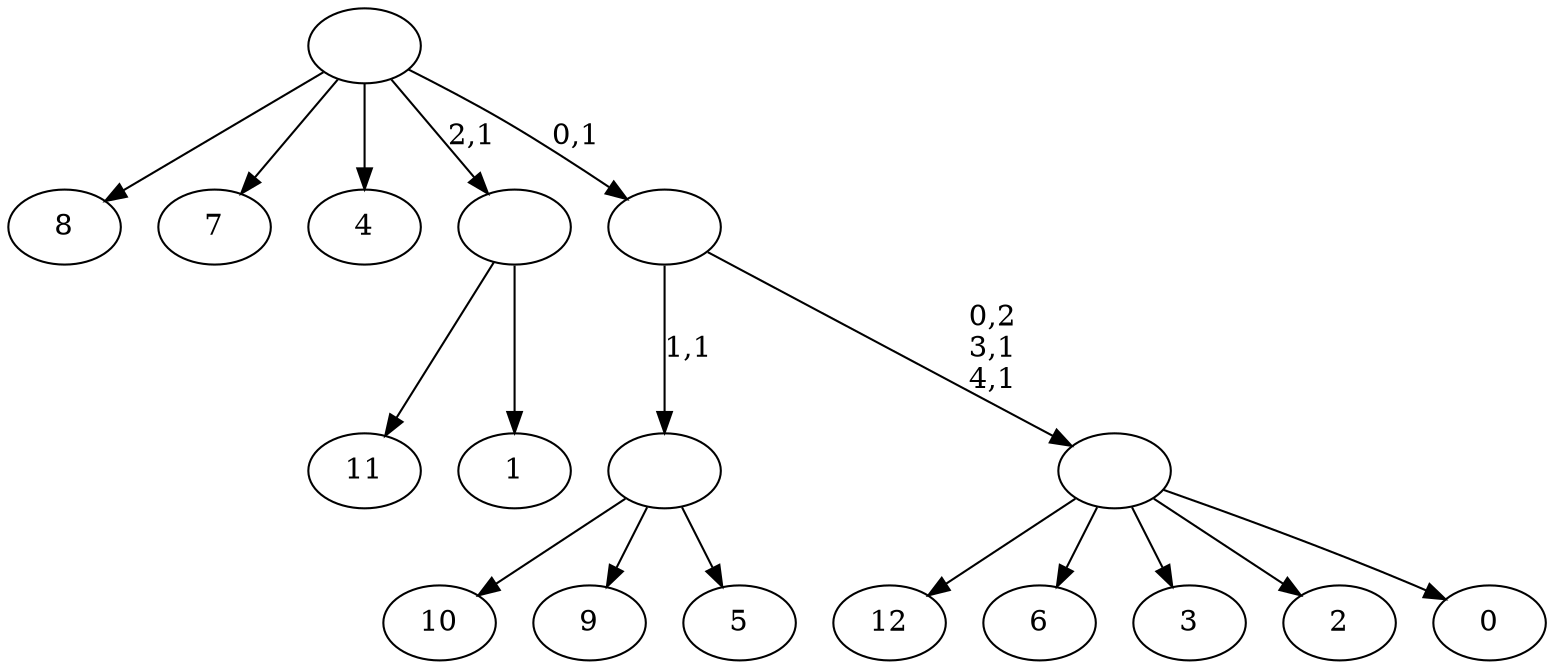 digraph T {
	18 [label="12"]
	17 [label="11"]
	16 [label="10"]
	15 [label="9"]
	14 [label="8"]
	13 [label="7"]
	12 [label="6"]
	11 [label="5"]
	10 [label=""]
	9 [label="4"]
	8 [label="3"]
	7 [label="2"]
	6 [label="1"]
	5 [label=""]
	4 [label="0"]
	3 [label=""]
	1 [label=""]
	0 [label=""]
	10 -> 16 [label=""]
	10 -> 15 [label=""]
	10 -> 11 [label=""]
	5 -> 17 [label=""]
	5 -> 6 [label=""]
	3 -> 18 [label=""]
	3 -> 12 [label=""]
	3 -> 8 [label=""]
	3 -> 7 [label=""]
	3 -> 4 [label=""]
	1 -> 3 [label="0,2\n3,1\n4,1"]
	1 -> 10 [label="1,1"]
	0 -> 14 [label=""]
	0 -> 13 [label=""]
	0 -> 9 [label=""]
	0 -> 5 [label="2,1"]
	0 -> 1 [label="0,1"]
}
